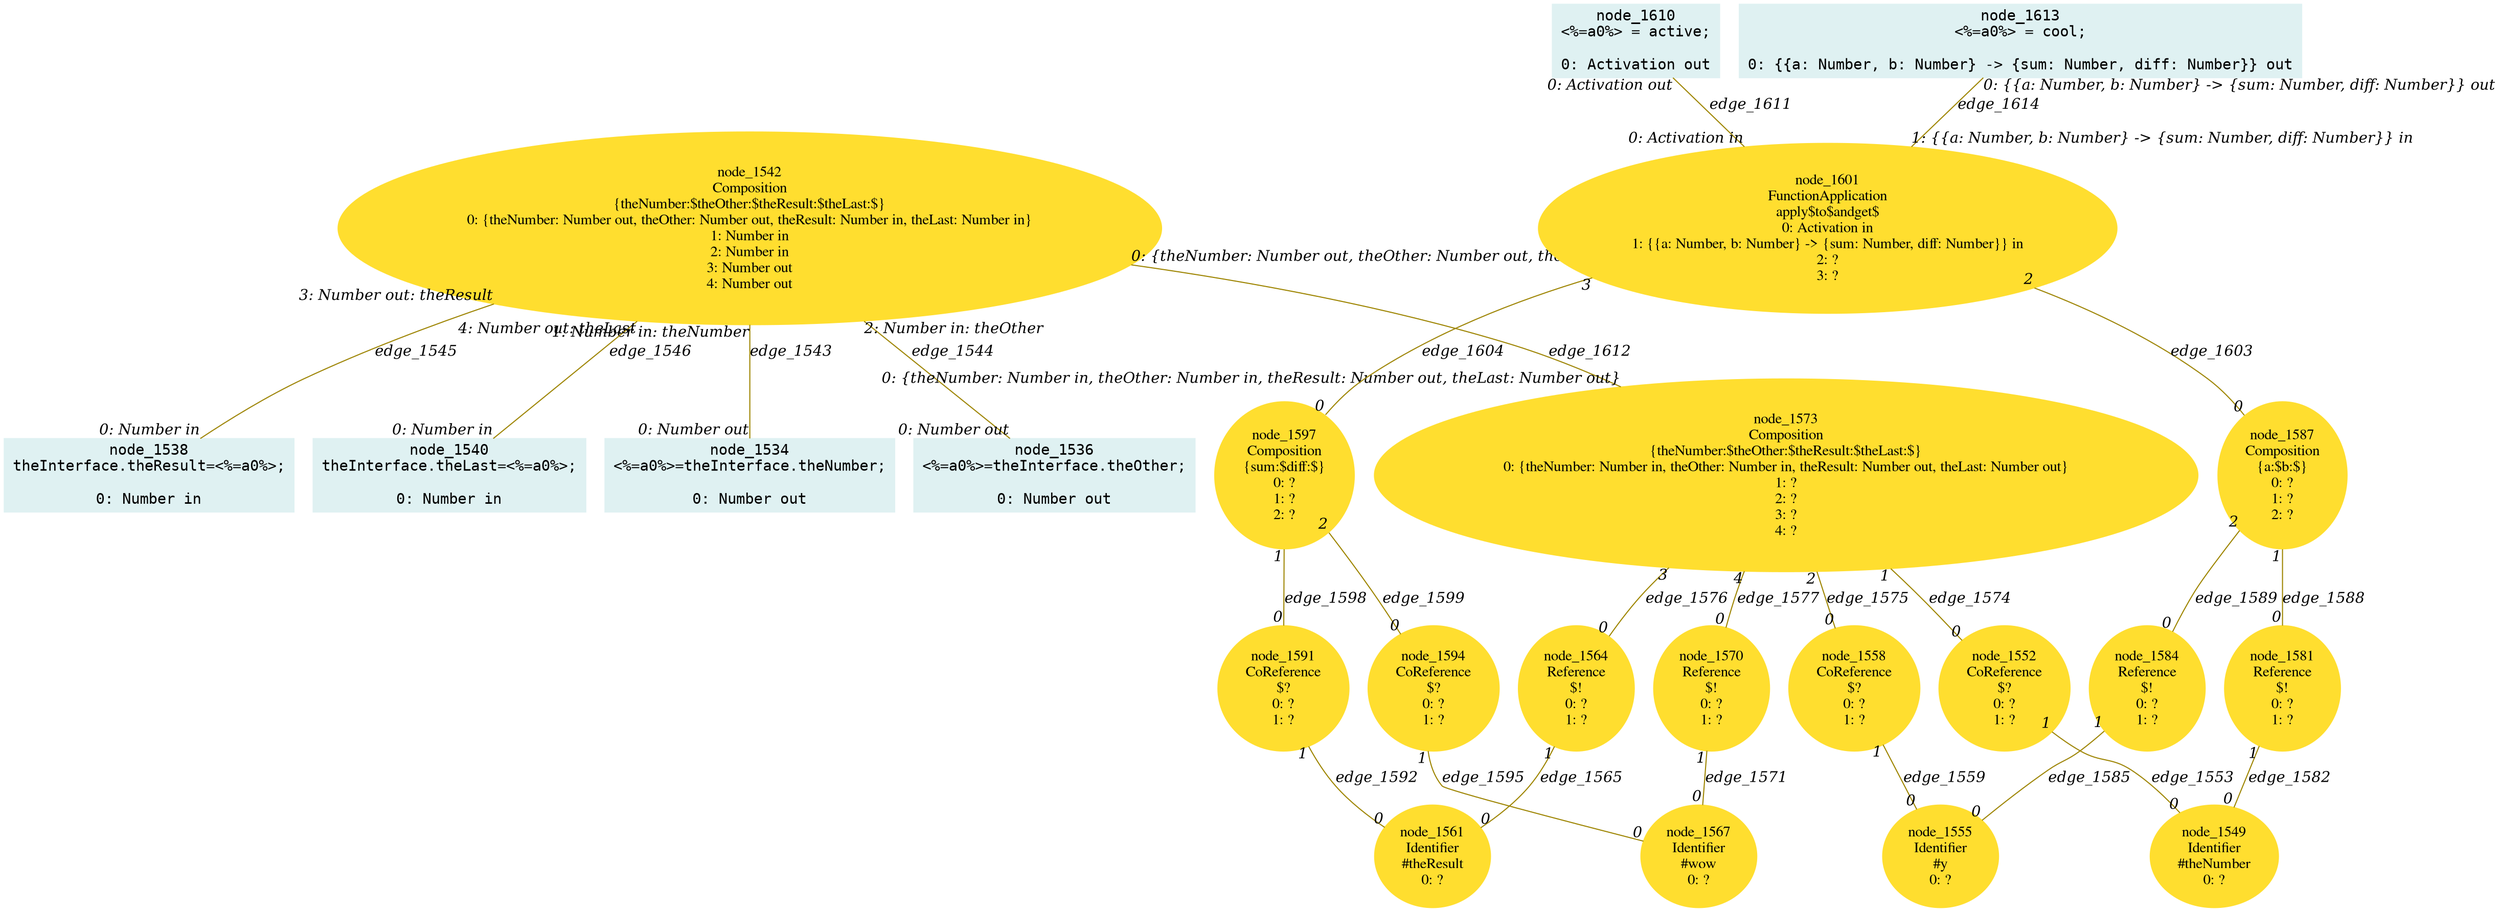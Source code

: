 digraph g{node_1534 [shape="box", style="filled", color="#dff1f2", fontname="Courier", label="node_1534
<%=a0%>=theInterface.theNumber;

0: Number out" ]
node_1536 [shape="box", style="filled", color="#dff1f2", fontname="Courier", label="node_1536
<%=a0%>=theInterface.theOther;

0: Number out" ]
node_1538 [shape="box", style="filled", color="#dff1f2", fontname="Courier", label="node_1538
theInterface.theResult=<%=a0%>;

0: Number in" ]
node_1540 [shape="box", style="filled", color="#dff1f2", fontname="Courier", label="node_1540
theInterface.theLast=<%=a0%>;

0: Number in" ]
node_1542 [shape="ellipse", style="filled", color="#ffde2f", fontname="Times", label="node_1542
Composition
{theNumber:$theOther:$theResult:$theLast:$}
0: {theNumber: Number out, theOther: Number out, theResult: Number in, theLast: Number in}
1: Number in
2: Number in
3: Number out
4: Number out" ]
node_1549 [shape="ellipse", style="filled", color="#ffde2f", fontname="Times", label="node_1549
Identifier
#theNumber
0: ?" ]
node_1552 [shape="ellipse", style="filled", color="#ffde2f", fontname="Times", label="node_1552
CoReference
$?
0: ?
1: ?" ]
node_1555 [shape="ellipse", style="filled", color="#ffde2f", fontname="Times", label="node_1555
Identifier
#y
0: ?" ]
node_1558 [shape="ellipse", style="filled", color="#ffde2f", fontname="Times", label="node_1558
CoReference
$?
0: ?
1: ?" ]
node_1561 [shape="ellipse", style="filled", color="#ffde2f", fontname="Times", label="node_1561
Identifier
#theResult
0: ?" ]
node_1564 [shape="ellipse", style="filled", color="#ffde2f", fontname="Times", label="node_1564
Reference
$!
0: ?
1: ?" ]
node_1567 [shape="ellipse", style="filled", color="#ffde2f", fontname="Times", label="node_1567
Identifier
#wow
0: ?" ]
node_1570 [shape="ellipse", style="filled", color="#ffde2f", fontname="Times", label="node_1570
Reference
$!
0: ?
1: ?" ]
node_1573 [shape="ellipse", style="filled", color="#ffde2f", fontname="Times", label="node_1573
Composition
{theNumber:$theOther:$theResult:$theLast:$}
0: {theNumber: Number in, theOther: Number in, theResult: Number out, theLast: Number out}
1: ?
2: ?
3: ?
4: ?" ]
node_1581 [shape="ellipse", style="filled", color="#ffde2f", fontname="Times", label="node_1581
Reference
$!
0: ?
1: ?" ]
node_1584 [shape="ellipse", style="filled", color="#ffde2f", fontname="Times", label="node_1584
Reference
$!
0: ?
1: ?" ]
node_1587 [shape="ellipse", style="filled", color="#ffde2f", fontname="Times", label="node_1587
Composition
{a:$b:$}
0: ?
1: ?
2: ?" ]
node_1591 [shape="ellipse", style="filled", color="#ffde2f", fontname="Times", label="node_1591
CoReference
$?
0: ?
1: ?" ]
node_1594 [shape="ellipse", style="filled", color="#ffde2f", fontname="Times", label="node_1594
CoReference
$?
0: ?
1: ?" ]
node_1597 [shape="ellipse", style="filled", color="#ffde2f", fontname="Times", label="node_1597
Composition
{sum:$diff:$}
0: ?
1: ?
2: ?" ]
node_1601 [shape="ellipse", style="filled", color="#ffde2f", fontname="Times", label="node_1601
FunctionApplication
apply$to$andget$
0: Activation in
1: {{a: Number, b: Number} -> {sum: Number, diff: Number}} in
2: ?
3: ?" ]
node_1610 [shape="box", style="filled", color="#dff1f2", fontname="Courier", label="node_1610
<%=a0%> = active;

0: Activation out" ]
node_1613 [shape="box", style="filled", color="#dff1f2", fontname="Courier", label="node_1613
<%=a0%> = cool;

0: {{a: Number, b: Number} -> {sum: Number, diff: Number}} out" ]
node_1542 -> node_1534 [dir=none, arrowHead=none, fontname="Times-Italic", arrowsize=1, color="#9d8400", label="edge_1543",  headlabel="0: Number out", taillabel="1: Number in: theNumber" ]
node_1542 -> node_1536 [dir=none, arrowHead=none, fontname="Times-Italic", arrowsize=1, color="#9d8400", label="edge_1544",  headlabel="0: Number out", taillabel="2: Number in: theOther" ]
node_1542 -> node_1538 [dir=none, arrowHead=none, fontname="Times-Italic", arrowsize=1, color="#9d8400", label="edge_1545",  headlabel="0: Number in", taillabel="3: Number out: theResult" ]
node_1542 -> node_1540 [dir=none, arrowHead=none, fontname="Times-Italic", arrowsize=1, color="#9d8400", label="edge_1546",  headlabel="0: Number in", taillabel="4: Number out: theLast" ]
node_1552 -> node_1549 [dir=none, arrowHead=none, fontname="Times-Italic", arrowsize=1, color="#9d8400", label="edge_1553",  headlabel="0", taillabel="1" ]
node_1558 -> node_1555 [dir=none, arrowHead=none, fontname="Times-Italic", arrowsize=1, color="#9d8400", label="edge_1559",  headlabel="0", taillabel="1" ]
node_1564 -> node_1561 [dir=none, arrowHead=none, fontname="Times-Italic", arrowsize=1, color="#9d8400", label="edge_1565",  headlabel="0", taillabel="1" ]
node_1570 -> node_1567 [dir=none, arrowHead=none, fontname="Times-Italic", arrowsize=1, color="#9d8400", label="edge_1571",  headlabel="0", taillabel="1" ]
node_1573 -> node_1552 [dir=none, arrowHead=none, fontname="Times-Italic", arrowsize=1, color="#9d8400", label="edge_1574",  headlabel="0", taillabel="1" ]
node_1573 -> node_1558 [dir=none, arrowHead=none, fontname="Times-Italic", arrowsize=1, color="#9d8400", label="edge_1575",  headlabel="0", taillabel="2" ]
node_1573 -> node_1564 [dir=none, arrowHead=none, fontname="Times-Italic", arrowsize=1, color="#9d8400", label="edge_1576",  headlabel="0", taillabel="3" ]
node_1573 -> node_1570 [dir=none, arrowHead=none, fontname="Times-Italic", arrowsize=1, color="#9d8400", label="edge_1577",  headlabel="0", taillabel="4" ]
node_1581 -> node_1549 [dir=none, arrowHead=none, fontname="Times-Italic", arrowsize=1, color="#9d8400", label="edge_1582",  headlabel="0", taillabel="1" ]
node_1584 -> node_1555 [dir=none, arrowHead=none, fontname="Times-Italic", arrowsize=1, color="#9d8400", label="edge_1585",  headlabel="0", taillabel="1" ]
node_1587 -> node_1581 [dir=none, arrowHead=none, fontname="Times-Italic", arrowsize=1, color="#9d8400", label="edge_1588",  headlabel="0", taillabel="1" ]
node_1587 -> node_1584 [dir=none, arrowHead=none, fontname="Times-Italic", arrowsize=1, color="#9d8400", label="edge_1589",  headlabel="0", taillabel="2" ]
node_1591 -> node_1561 [dir=none, arrowHead=none, fontname="Times-Italic", arrowsize=1, color="#9d8400", label="edge_1592",  headlabel="0", taillabel="1" ]
node_1594 -> node_1567 [dir=none, arrowHead=none, fontname="Times-Italic", arrowsize=1, color="#9d8400", label="edge_1595",  headlabel="0", taillabel="1" ]
node_1597 -> node_1591 [dir=none, arrowHead=none, fontname="Times-Italic", arrowsize=1, color="#9d8400", label="edge_1598",  headlabel="0", taillabel="1" ]
node_1597 -> node_1594 [dir=none, arrowHead=none, fontname="Times-Italic", arrowsize=1, color="#9d8400", label="edge_1599",  headlabel="0", taillabel="2" ]
node_1601 -> node_1587 [dir=none, arrowHead=none, fontname="Times-Italic", arrowsize=1, color="#9d8400", label="edge_1603",  headlabel="0", taillabel="2" ]
node_1601 -> node_1597 [dir=none, arrowHead=none, fontname="Times-Italic", arrowsize=1, color="#9d8400", label="edge_1604",  headlabel="0", taillabel="3" ]
node_1610 -> node_1601 [dir=none, arrowHead=none, fontname="Times-Italic", arrowsize=1, color="#9d8400", label="edge_1611",  headlabel="0: Activation in", taillabel="0: Activation out" ]
node_1542 -> node_1573 [dir=none, arrowHead=none, fontname="Times-Italic", arrowsize=1, color="#9d8400", label="edge_1612",  headlabel="0: {theNumber: Number in, theOther: Number in, theResult: Number out, theLast: Number out}", taillabel="0: {theNumber: Number out, theOther: Number out, theResult: Number in, theLast: Number in}" ]
node_1613 -> node_1601 [dir=none, arrowHead=none, fontname="Times-Italic", arrowsize=1, color="#9d8400", label="edge_1614",  headlabel="1: {{a: Number, b: Number} -> {sum: Number, diff: Number}} in", taillabel="0: {{a: Number, b: Number} -> {sum: Number, diff: Number}} out" ]
}